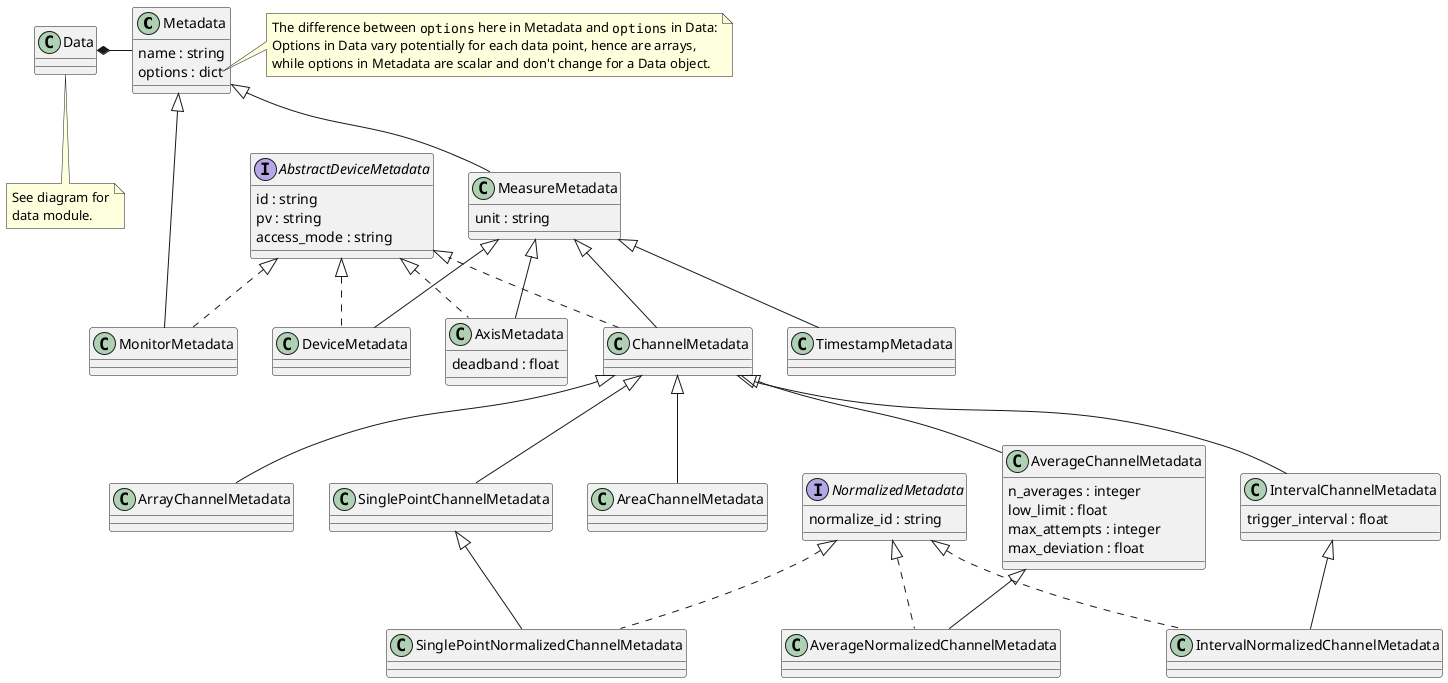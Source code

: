 @startuml

class Metadata {
    name : string
    options : dict
}
note right of Metadata::options
    The difference between ""options"" here in Metadata and ""options"" in Data:
    Options in Data vary potentially for each data point, hence are arrays,
    while options in Metadata are scalar and don't change for a Data object.
end note

class Data {
}
note bottom: See diagram for\ndata module.

interface AbstractDeviceMetadata {
    id : string
    pv : string
    access_mode : string
}

class MeasureMetadata extends Metadata {
    unit : string
}

class MonitorMetadata extends Metadata implements AbstractDeviceMetadata {
}

class DeviceMetadata extends MeasureMetadata implements AbstractDeviceMetadata  {
}

class AxisMetadata extends MeasureMetadata implements AbstractDeviceMetadata  {
    deadband : float
}

class ChannelMetadata extends MeasureMetadata implements AbstractDeviceMetadata  {
}

class TimestampMetadata extends MeasureMetadata {
}

class SinglePointChannelMetadata extends ChannelMetadata {}

class AverageChannelMetadata extends ChannelMetadata {
    n_averages : integer
    low_limit : float
    max_attempts : integer
    max_deviation : float
}

class IntervalChannelMetadata extends ChannelMetadata {
    trigger_interval : float
}

class ArrayChannelMetadata extends ChannelMetadata {
}

class AreaChannelMetadata extends ChannelMetadata {
}

Data *- Metadata

interface NormalizedMetadata {
    normalize_id : string
}

class SinglePointNormalizedChannelMetadata extends SinglePointChannelMetadata implements NormalizedMetadata {}

class AverageNormalizedChannelMetadata extends AverageChannelMetadata implements NormalizedMetadata {}

class IntervalNormalizedChannelMetadata extends IntervalChannelMetadata implements NormalizedMetadata {}

@enduml
